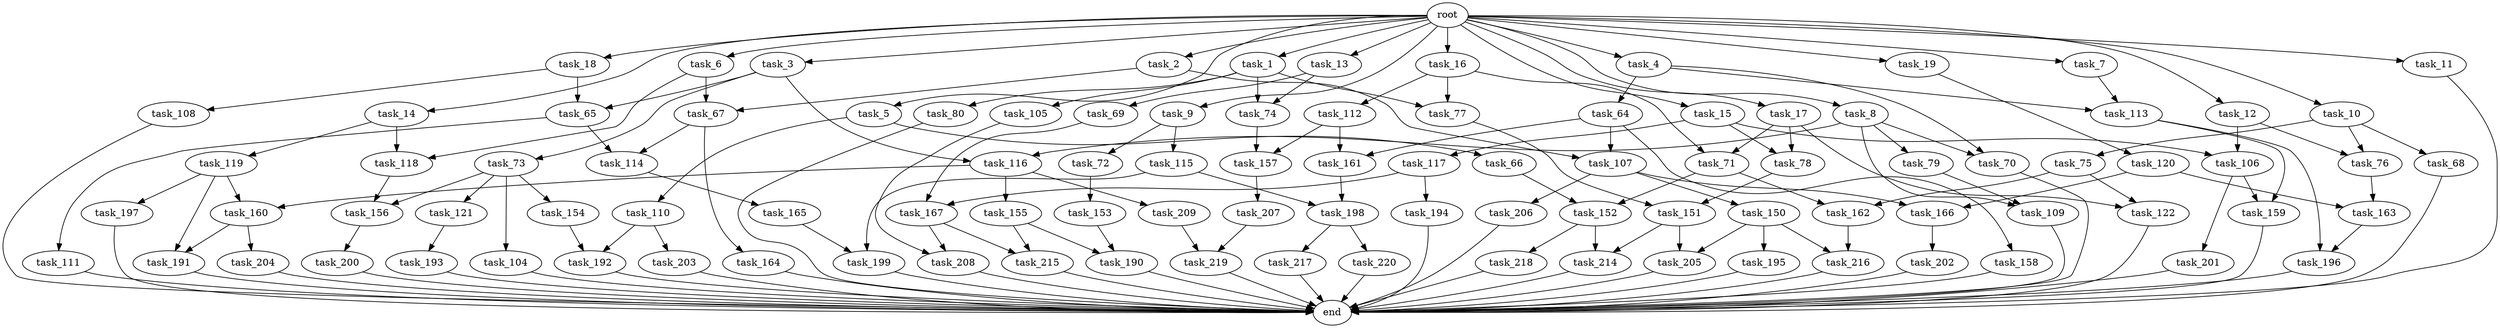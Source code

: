 digraph G {
  task_214 [size="3435973836.800000"];
  task_19 [size="10.240000"];
  task_8 [size="10.240000"];
  task_104 [size="5497558138.880000"];
  task_156 [size="9706626088.960001"];
  task_108 [size="5497558138.880000"];
  task_191 [size="4982162063.360000"];
  task_207 [size="8589934592.000000"];
  task_15 [size="10.240000"];
  task_105 [size="4209067950.080000"];
  task_18 [size="10.240000"];
  task_195 [size="4209067950.080000"];
  task_154 [size="5497558138.880000"];
  task_79 [size="773094113.280000"];
  task_209 [size="773094113.280000"];
  task_16 [size="10.240000"];
  task_110 [size="3092376453.120000"];
  task_68 [size="773094113.280000"];
  task_162 [size="3521873182.720000"];
  task_217 [size="343597383.680000"];
  task_74 [size="6356551598.080000"];
  task_158 [size="5497558138.880000"];
  task_1 [size="10.240000"];
  task_64 [size="343597383.680000"];
  task_160 [size="4982162063.360000"];
  task_11 [size="10.240000"];
  task_116 [size="7730941132.800000"];
  task_2 [size="10.240000"];
  task_10 [size="10.240000"];
  task_66 [size="3092376453.120000"];
  task_109 [size="1116691496.960000"];
  task_166 [size="8332236554.240000"];
  task_122 [size="2147483648.000000"];
  task_107 [size="9706626088.960001"];
  task_72 [size="5497558138.880000"];
  task_17 [size="10.240000"];
  task_199 [size="3865470566.400000"];
  task_155 [size="773094113.280000"];
  task_67 [size="9706626088.960001"];
  task_150 [size="6957847019.520000"];
  task_197 [size="4209067950.080000"];
  task_203 [size="1374389534.720000"];
  task_157 [size="5583457484.800000"];
  task_106 [size="13915694039.040001"];
  task_12 [size="10.240000"];
  task_77 [size="5583457484.800000"];
  task_194 [size="5497558138.880000"];
  task_159 [size="4552665333.760000"];
  task_167 [size="6270652252.160000"];
  task_114 [size="2920577761.280000"];
  task_80 [size="4209067950.080000"];
  end [size="0.000000"];
  task_9 [size="10.240000"];
  task_78 [size="7730941132.800000"];
  task_165 [size="6957847019.520000"];
  task_163 [size="9964324126.719999"];
  task_192 [size="4466765987.840000"];
  task_202 [size="4209067950.080000"];
  task_69 [size="2147483648.000000"];
  task_118 [size="6871947673.600000"];
  task_196 [size="4552665333.760000"];
  task_201 [size="4209067950.080000"];
  task_65 [size="12455405158.400000"];
  task_198 [size="9363028705.280001"];
  task_206 [size="6957847019.520000"];
  task_13 [size="10.240000"];
  task_193 [size="6957847019.520000"];
  task_121 [size="5497558138.880000"];
  task_152 [size="10737418240.000000"];
  task_3 [size="10.240000"];
  task_216 [size="11166914969.600000"];
  task_5 [size="10.240000"];
  task_220 [size="343597383.680000"];
  task_76 [size="7730941132.800000"];
  task_115 [size="5497558138.880000"];
  task_190 [size="3521873182.720000"];
  task_161 [size="6871947673.600000"];
  task_73 [size="6957847019.520000"];
  task_14 [size="10.240000"];
  task_219 [size="5583457484.800000"];
  task_4 [size="10.240000"];
  task_119 [size="1374389534.720000"];
  task_164 [size="2147483648.000000"];
  task_218 [size="343597383.680000"];
  task_200 [size="773094113.280000"];
  task_113 [size="4552665333.760000"];
  task_112 [size="1374389534.720000"];
  task_153 [size="6957847019.520000"];
  root [size="0.000000"];
  task_120 [size="4209067950.080000"];
  task_151 [size="9706626088.960001"];
  task_70 [size="1116691496.960000"];
  task_6 [size="10.240000"];
  task_215 [size="6356551598.080000"];
  task_208 [size="12799002542.080000"];
  task_117 [size="6957847019.520000"];
  task_205 [size="7301444403.200000"];
  task_111 [size="773094113.280000"];
  task_204 [size="773094113.280000"];
  task_7 [size="10.240000"];
  task_71 [size="2147483648.000000"];
  task_75 [size="773094113.280000"];

  task_214 -> end [size="1.000000"];
  task_19 -> task_120 [size="411041792.000000"];
  task_8 -> task_116 [size="75497472.000000"];
  task_8 -> task_109 [size="75497472.000000"];
  task_8 -> task_70 [size="75497472.000000"];
  task_8 -> task_79 [size="75497472.000000"];
  task_104 -> end [size="1.000000"];
  task_156 -> task_200 [size="75497472.000000"];
  task_108 -> end [size="1.000000"];
  task_191 -> end [size="1.000000"];
  task_207 -> task_219 [size="134217728.000000"];
  task_15 -> task_106 [size="679477248.000000"];
  task_15 -> task_78 [size="679477248.000000"];
  task_15 -> task_117 [size="679477248.000000"];
  task_105 -> task_208 [size="838860800.000000"];
  task_18 -> task_108 [size="536870912.000000"];
  task_18 -> task_65 [size="536870912.000000"];
  task_195 -> end [size="1.000000"];
  task_154 -> task_192 [size="301989888.000000"];
  task_79 -> task_109 [size="33554432.000000"];
  task_209 -> task_219 [size="411041792.000000"];
  task_16 -> task_71 [size="134217728.000000"];
  task_16 -> task_77 [size="134217728.000000"];
  task_16 -> task_112 [size="134217728.000000"];
  task_110 -> task_203 [size="134217728.000000"];
  task_110 -> task_192 [size="134217728.000000"];
  task_68 -> end [size="1.000000"];
  task_162 -> task_216 [size="679477248.000000"];
  task_217 -> end [size="1.000000"];
  task_74 -> task_157 [size="411041792.000000"];
  task_158 -> end [size="1.000000"];
  task_1 -> task_80 [size="411041792.000000"];
  task_1 -> task_105 [size="411041792.000000"];
  task_1 -> task_74 [size="411041792.000000"];
  task_1 -> task_77 [size="411041792.000000"];
  task_64 -> task_161 [size="536870912.000000"];
  task_64 -> task_107 [size="536870912.000000"];
  task_64 -> task_158 [size="536870912.000000"];
  task_160 -> task_204 [size="75497472.000000"];
  task_160 -> task_191 [size="75497472.000000"];
  task_11 -> end [size="1.000000"];
  task_116 -> task_160 [size="75497472.000000"];
  task_116 -> task_209 [size="75497472.000000"];
  task_116 -> task_155 [size="75497472.000000"];
  task_2 -> task_107 [size="411041792.000000"];
  task_2 -> task_67 [size="411041792.000000"];
  task_10 -> task_68 [size="75497472.000000"];
  task_10 -> task_76 [size="75497472.000000"];
  task_10 -> task_75 [size="75497472.000000"];
  task_66 -> task_152 [size="838860800.000000"];
  task_109 -> end [size="1.000000"];
  task_166 -> task_202 [size="411041792.000000"];
  task_122 -> end [size="1.000000"];
  task_107 -> task_166 [size="679477248.000000"];
  task_107 -> task_150 [size="679477248.000000"];
  task_107 -> task_206 [size="679477248.000000"];
  task_72 -> task_153 [size="679477248.000000"];
  task_17 -> task_78 [size="75497472.000000"];
  task_17 -> task_122 [size="75497472.000000"];
  task_17 -> task_71 [size="75497472.000000"];
  task_199 -> end [size="1.000000"];
  task_155 -> task_190 [size="209715200.000000"];
  task_155 -> task_215 [size="209715200.000000"];
  task_67 -> task_164 [size="209715200.000000"];
  task_67 -> task_114 [size="209715200.000000"];
  task_150 -> task_205 [size="411041792.000000"];
  task_150 -> task_195 [size="411041792.000000"];
  task_150 -> task_216 [size="411041792.000000"];
  task_197 -> end [size="1.000000"];
  task_203 -> end [size="1.000000"];
  task_157 -> task_207 [size="838860800.000000"];
  task_106 -> task_159 [size="411041792.000000"];
  task_106 -> task_201 [size="411041792.000000"];
  task_12 -> task_106 [size="679477248.000000"];
  task_12 -> task_76 [size="679477248.000000"];
  task_77 -> task_151 [size="536870912.000000"];
  task_194 -> end [size="1.000000"];
  task_159 -> end [size="1.000000"];
  task_167 -> task_215 [size="411041792.000000"];
  task_167 -> task_208 [size="411041792.000000"];
  task_114 -> task_165 [size="679477248.000000"];
  task_80 -> end [size="1.000000"];
  task_9 -> task_72 [size="536870912.000000"];
  task_9 -> task_115 [size="536870912.000000"];
  task_78 -> task_151 [size="411041792.000000"];
  task_165 -> task_199 [size="301989888.000000"];
  task_163 -> task_196 [size="411041792.000000"];
  task_192 -> end [size="1.000000"];
  task_202 -> end [size="1.000000"];
  task_69 -> task_167 [size="75497472.000000"];
  task_118 -> task_156 [size="411041792.000000"];
  task_196 -> end [size="1.000000"];
  task_201 -> end [size="1.000000"];
  task_65 -> task_111 [size="75497472.000000"];
  task_65 -> task_114 [size="75497472.000000"];
  task_198 -> task_217 [size="33554432.000000"];
  task_198 -> task_220 [size="33554432.000000"];
  task_206 -> end [size="1.000000"];
  task_13 -> task_69 [size="209715200.000000"];
  task_13 -> task_74 [size="209715200.000000"];
  task_193 -> end [size="1.000000"];
  task_121 -> task_193 [size="679477248.000000"];
  task_152 -> task_214 [size="33554432.000000"];
  task_152 -> task_218 [size="33554432.000000"];
  task_3 -> task_116 [size="679477248.000000"];
  task_3 -> task_65 [size="679477248.000000"];
  task_3 -> task_73 [size="679477248.000000"];
  task_216 -> end [size="1.000000"];
  task_5 -> task_66 [size="301989888.000000"];
  task_5 -> task_110 [size="301989888.000000"];
  task_220 -> end [size="1.000000"];
  task_76 -> task_163 [size="838860800.000000"];
  task_115 -> task_198 [size="75497472.000000"];
  task_115 -> task_199 [size="75497472.000000"];
  task_190 -> end [size="1.000000"];
  task_161 -> task_198 [size="838860800.000000"];
  task_73 -> task_154 [size="536870912.000000"];
  task_73 -> task_104 [size="536870912.000000"];
  task_73 -> task_121 [size="536870912.000000"];
  task_73 -> task_156 [size="536870912.000000"];
  task_14 -> task_118 [size="134217728.000000"];
  task_14 -> task_119 [size="134217728.000000"];
  task_219 -> end [size="1.000000"];
  task_4 -> task_70 [size="33554432.000000"];
  task_4 -> task_113 [size="33554432.000000"];
  task_4 -> task_64 [size="33554432.000000"];
  task_119 -> task_197 [size="411041792.000000"];
  task_119 -> task_160 [size="411041792.000000"];
  task_119 -> task_191 [size="411041792.000000"];
  task_164 -> end [size="1.000000"];
  task_218 -> end [size="1.000000"];
  task_200 -> end [size="1.000000"];
  task_113 -> task_159 [size="33554432.000000"];
  task_113 -> task_196 [size="33554432.000000"];
  task_112 -> task_161 [size="134217728.000000"];
  task_112 -> task_157 [size="134217728.000000"];
  task_153 -> task_190 [size="134217728.000000"];
  root -> task_8 [size="1.000000"];
  root -> task_19 [size="1.000000"];
  root -> task_16 [size="1.000000"];
  root -> task_14 [size="1.000000"];
  root -> task_6 [size="1.000000"];
  root -> task_4 [size="1.000000"];
  root -> task_5 [size="1.000000"];
  root -> task_1 [size="1.000000"];
  root -> task_10 [size="1.000000"];
  root -> task_13 [size="1.000000"];
  root -> task_15 [size="1.000000"];
  root -> task_9 [size="1.000000"];
  root -> task_3 [size="1.000000"];
  root -> task_12 [size="1.000000"];
  root -> task_11 [size="1.000000"];
  root -> task_2 [size="1.000000"];
  root -> task_18 [size="1.000000"];
  root -> task_7 [size="1.000000"];
  root -> task_17 [size="1.000000"];
  task_120 -> task_163 [size="134217728.000000"];
  task_120 -> task_166 [size="134217728.000000"];
  task_151 -> task_214 [size="301989888.000000"];
  task_151 -> task_205 [size="301989888.000000"];
  task_70 -> end [size="1.000000"];
  task_6 -> task_118 [size="536870912.000000"];
  task_6 -> task_67 [size="536870912.000000"];
  task_215 -> end [size="1.000000"];
  task_208 -> end [size="1.000000"];
  task_117 -> task_194 [size="536870912.000000"];
  task_117 -> task_167 [size="536870912.000000"];
  task_205 -> end [size="1.000000"];
  task_111 -> end [size="1.000000"];
  task_204 -> end [size="1.000000"];
  task_7 -> task_113 [size="411041792.000000"];
  task_71 -> task_162 [size="209715200.000000"];
  task_71 -> task_152 [size="209715200.000000"];
  task_75 -> task_162 [size="134217728.000000"];
  task_75 -> task_122 [size="134217728.000000"];
}

